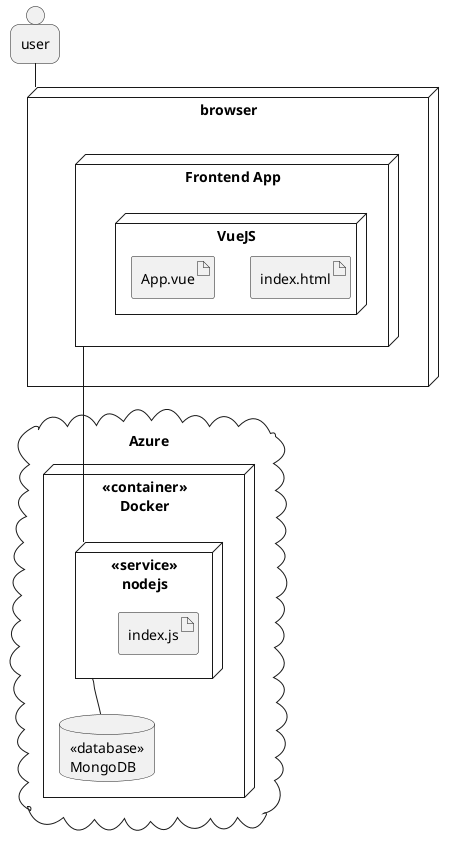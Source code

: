 @startuml

person user 

node browser{
    node "Frontend App" as frontend{
    node "VueJS" as vue{
            artifact "index.html" as index

    artifact "App.vue" as app
    }
}   
}

cloud "Azure"{
    node "<<container>>\nDocker" as docker {
        node "<<service>>\nnodejs" as nodejs{
            artifact "index.js"
    }
    database "<<database>>\nMongoDB" as db{
    }
    }
}

user -- browser
frontend -- nodejs
nodejs -- db




@enduml